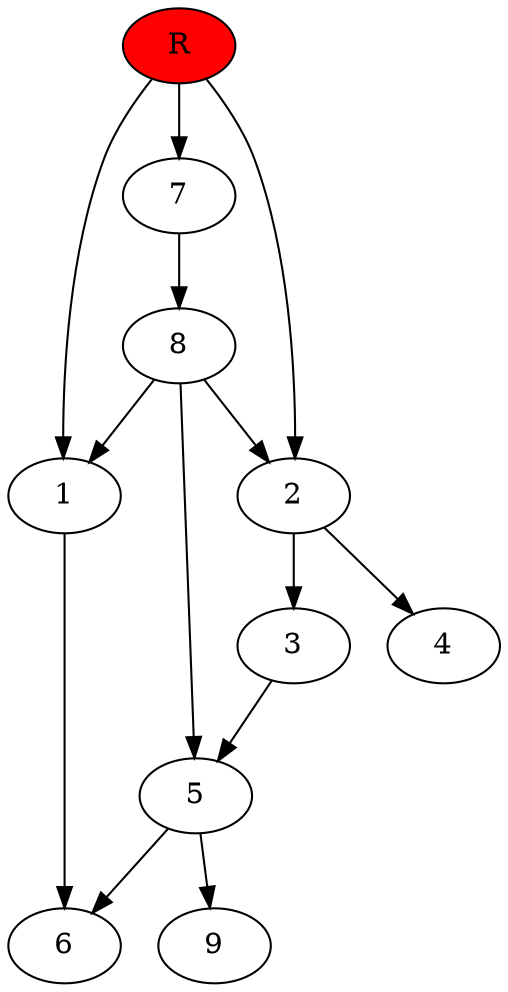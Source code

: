 digraph prb42000 {
	1
	2
	3
	4
	5
	6
	7
	8
	R [fillcolor="#ff0000" style=filled]
	1 -> 6
	2 -> 3
	2 -> 4
	3 -> 5
	5 -> 6
	5 -> 9
	7 -> 8
	8 -> 1
	8 -> 2
	8 -> 5
	R -> 1
	R -> 2
	R -> 7
}
